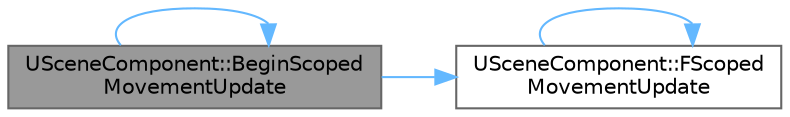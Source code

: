 digraph "USceneComponent::BeginScopedMovementUpdate"
{
 // INTERACTIVE_SVG=YES
 // LATEX_PDF_SIZE
  bgcolor="transparent";
  edge [fontname=Helvetica,fontsize=10,labelfontname=Helvetica,labelfontsize=10];
  node [fontname=Helvetica,fontsize=10,shape=box,height=0.2,width=0.4];
  rankdir="LR";
  Node1 [id="Node000001",label="USceneComponent::BeginScoped\lMovementUpdate",height=0.2,width=0.4,color="gray40", fillcolor="grey60", style="filled", fontcolor="black",tooltip=" "];
  Node1 -> Node1 [id="edge1_Node000001_Node000001",color="steelblue1",style="solid",tooltip=" "];
  Node1 -> Node2 [id="edge2_Node000001_Node000002",color="steelblue1",style="solid",tooltip=" "];
  Node2 [id="Node000002",label="USceneComponent::FScoped\lMovementUpdate",height=0.2,width=0.4,color="grey40", fillcolor="white", style="filled",URL="$d7/dde/classUSceneComponent.html#a11599a43e296e5736fb218ab3cc857ea",tooltip=" "];
  Node2 -> Node2 [id="edge3_Node000002_Node000002",color="steelblue1",style="solid",tooltip=" "];
}
